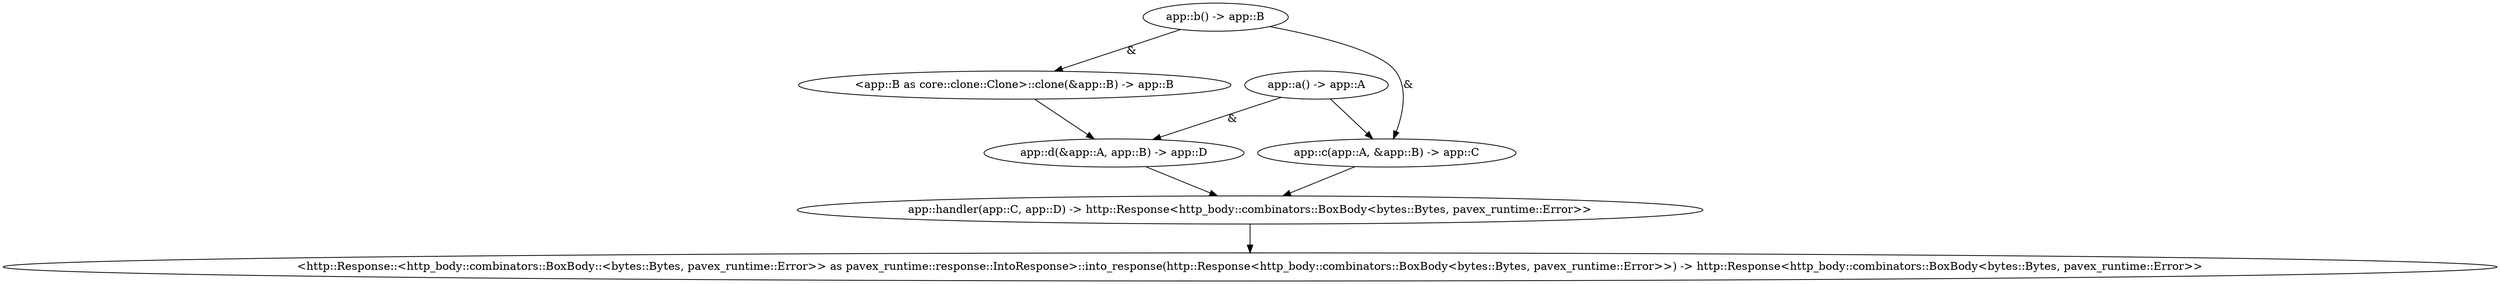 digraph "GET /home" {
    0 [ label = "app::handler(app::C, app::D) -> http::Response<http_body::combinators::BoxBody<bytes::Bytes, pavex_runtime::Error>>"]
    1 [ label = "app::d(&app::A, app::B) -> app::D"]
    2 [ label = "app::b() -> app::B"]
    3 [ label = "app::a() -> app::A"]
    4 [ label = "app::c(app::A, &app::B) -> app::C"]
    5 [ label = "<http::Response::<http_body::combinators::BoxBody::<bytes::Bytes, pavex_runtime::Error>> as pavex_runtime::response::IntoResponse>::into_response(http::Response<http_body::combinators::BoxBody<bytes::Bytes, pavex_runtime::Error>>) -> http::Response<http_body::combinators::BoxBody<bytes::Bytes, pavex_runtime::Error>>"]
    6 [ label = "<app::B as core::clone::Clone>::clone(&app::B) -> app::B"]
    1 -> 0 [ ]
    3 -> 1 [ label = "&"]
    4 -> 0 [ ]
    2 -> 4 [ label = "&"]
    3 -> 4 [ ]
    0 -> 5 [ ]
    2 -> 6 [ label = "&"]
    6 -> 1 [ ]
}
digraph app_state {
    0 [ label = "crate::ApplicationState() -> crate::ApplicationState"]
}